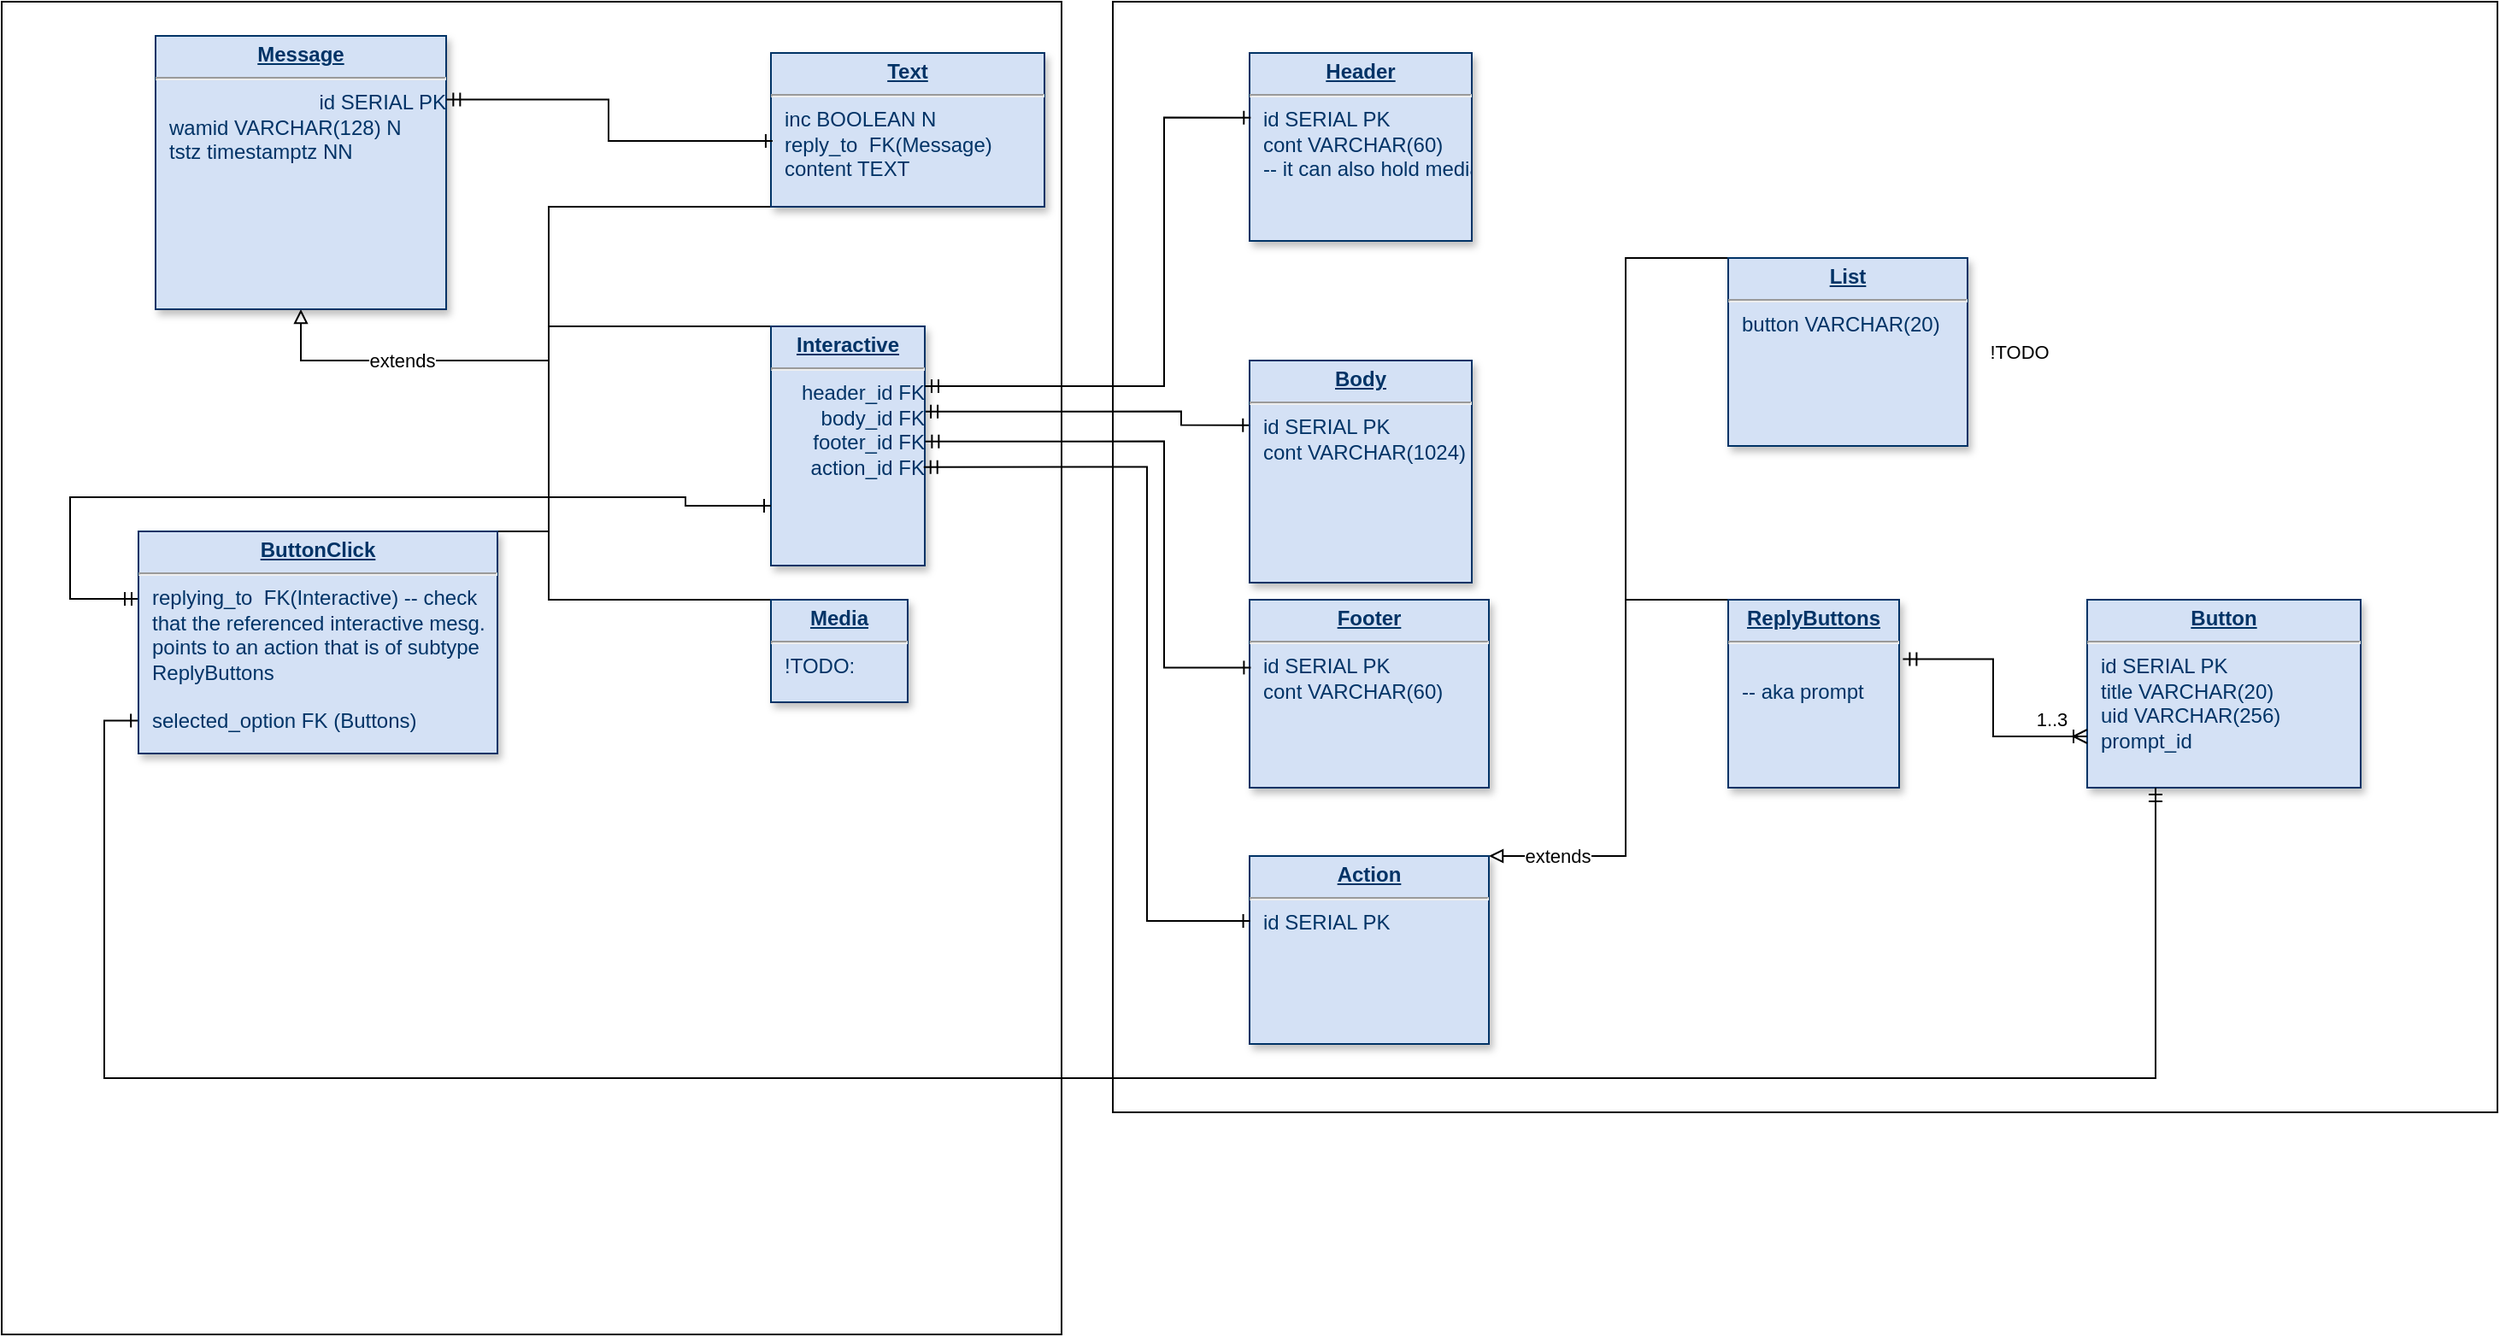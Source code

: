 <mxfile version="24.4.8" type="github">
  <diagram name="Page-1" id="efa7a0a1-bf9b-a30e-e6df-94a7791c09e9">
    <mxGraphModel dx="2157" dy="639" grid="1" gridSize="10" guides="1" tooltips="1" connect="1" arrows="1" fold="1" page="1" pageScale="1" pageWidth="826" pageHeight="1169" background="none" math="0" shadow="0">
      <root>
        <mxCell id="0" />
        <mxCell id="1" parent="0" />
        <mxCell id="x31xWEzWIyK6hI3RB34R-149" value="" style="rounded=0;whiteSpace=wrap;html=1;fontFamily=Helvetica;fontSize=11;fontColor=default;labelBackgroundColor=default;align=left;" vertex="1" parent="1">
          <mxGeometry x="600" y="10" width="810" height="650" as="geometry" />
        </mxCell>
        <mxCell id="x31xWEzWIyK6hI3RB34R-148" value="" style="rounded=0;whiteSpace=wrap;html=1;fontFamily=Helvetica;fontSize=11;fontColor=default;labelBackgroundColor=default;align=left;" vertex="1" parent="1">
          <mxGeometry x="-50" y="10" width="620" height="780" as="geometry" />
        </mxCell>
        <mxCell id="x31xWEzWIyK6hI3RB34R-115" style="edgeStyle=orthogonalEdgeStyle;rounded=0;orthogonalLoop=1;jettySize=auto;html=1;startArrow=block;startFill=0;endArrow=none;endFill=0;entryX=0;entryY=1;entryDx=0;entryDy=0;" edge="1" parent="1" source="25" target="x31xWEzWIyK6hI3RB34R-122">
          <mxGeometry relative="1" as="geometry">
            <mxPoint x="380" y="100" as="targetPoint" />
            <Array as="points">
              <mxPoint x="125" y="220" />
              <mxPoint x="270" y="220" />
              <mxPoint x="270" y="130" />
            </Array>
          </mxGeometry>
        </mxCell>
        <mxCell id="x31xWEzWIyK6hI3RB34R-116" value="extends" style="edgeLabel;html=1;align=center;verticalAlign=middle;resizable=0;points=[];" vertex="1" connectable="0" parent="x31xWEzWIyK6hI3RB34R-115">
          <mxGeometry x="-0.551" y="-2" relative="1" as="geometry">
            <mxPoint y="-2" as="offset" />
          </mxGeometry>
        </mxCell>
        <mxCell id="25" value="&lt;p style=&quot;margin: 0px; margin-top: 4px; text-align: center; text-decoration: underline;&quot;&gt;&lt;strong&gt;Message&lt;/strong&gt;&lt;/p&gt;&lt;hr&gt;&lt;p align=&quot;right&quot; style=&quot;margin: 0px; margin-left: 8px;&quot;&gt;id SERIAL PK&lt;/p&gt;&lt;p style=&quot;margin: 0px; margin-left: 8px;&quot;&gt;wamid VARCHAR(128) N&lt;br&gt;&lt;/p&gt;&lt;p style=&quot;margin: 0px; margin-left: 8px;&quot;&gt;tstz timestamptz NN&lt;br&gt;&lt;/p&gt;&lt;p style=&quot;margin: 0px; margin-left: 8px;&quot;&gt;&lt;br&gt;&lt;/p&gt;" style="verticalAlign=top;align=left;overflow=fill;fontSize=12;fontFamily=Helvetica;html=1;strokeColor=#003366;shadow=1;fillColor=#D4E1F5;fontColor=#003366" parent="1" vertex="1">
          <mxGeometry x="40" y="30" width="170" height="160" as="geometry" />
        </mxCell>
        <mxCell id="x31xWEzWIyK6hI3RB34R-122" value="&lt;p style=&quot;margin: 0px; margin-top: 4px; text-align: center; text-decoration: underline;&quot;&gt;&lt;strong&gt;Text&lt;/strong&gt;&lt;/p&gt;&lt;hr&gt;&lt;p style=&quot;margin: 0px; margin-left: 8px;&quot;&gt;inc BOOLEAN N&lt;br&gt;&lt;/p&gt;&lt;p style=&quot;margin: 0px; margin-left: 8px;&quot;&gt;reply_to&amp;nbsp; FK(Message)&lt;/p&gt;&lt;p style=&quot;margin: 0px; margin-left: 8px;&quot;&gt;content TEXT&lt;br&gt;&lt;/p&gt;&lt;p style=&quot;margin: 0px; margin-left: 8px;&quot;&gt;&lt;br&gt;&lt;/p&gt;" style="verticalAlign=top;align=left;overflow=fill;fontSize=12;fontFamily=Helvetica;html=1;strokeColor=#003366;shadow=1;fillColor=#D4E1F5;fontColor=#003366" vertex="1" parent="1">
          <mxGeometry x="400" y="40" width="160" height="90" as="geometry" />
        </mxCell>
        <mxCell id="x31xWEzWIyK6hI3RB34R-123" style="edgeStyle=orthogonalEdgeStyle;rounded=0;orthogonalLoop=1;jettySize=auto;html=1;entryX=1.001;entryY=0.233;entryDx=0;entryDy=0;entryPerimeter=0;exitX=0.006;exitY=0.572;exitDx=0;exitDy=0;exitPerimeter=0;startArrow=ERone;startFill=0;endArrow=ERmandOne;endFill=0;" edge="1" parent="1" source="x31xWEzWIyK6hI3RB34R-122" target="25">
          <mxGeometry relative="1" as="geometry" />
        </mxCell>
        <mxCell id="x31xWEzWIyK6hI3RB34R-126" style="edgeStyle=orthogonalEdgeStyle;rounded=0;orthogonalLoop=1;jettySize=auto;html=1;exitX=0;exitY=0;exitDx=0;exitDy=0;endArrow=none;endFill=0;" edge="1" parent="1" source="x31xWEzWIyK6hI3RB34R-124">
          <mxGeometry relative="1" as="geometry">
            <mxPoint x="270" y="200" as="targetPoint" />
            <Array as="points">
              <mxPoint x="340" y="200" />
              <mxPoint x="340" y="200" />
            </Array>
          </mxGeometry>
        </mxCell>
        <mxCell id="x31xWEzWIyK6hI3RB34R-134" style="edgeStyle=orthogonalEdgeStyle;rounded=0;orthogonalLoop=1;jettySize=auto;html=1;exitX=0.995;exitY=0.356;exitDx=0;exitDy=0;entryX=0.001;entryY=0.291;entryDx=0;entryDy=0;strokeColor=default;align=center;verticalAlign=middle;fontFamily=Helvetica;fontSize=11;fontColor=default;labelBackgroundColor=default;startArrow=ERmandOne;startFill=0;endArrow=ERone;endFill=0;exitPerimeter=0;entryPerimeter=0;" edge="1" parent="1" source="x31xWEzWIyK6hI3RB34R-124" target="x31xWEzWIyK6hI3RB34R-130">
          <mxGeometry relative="1" as="geometry">
            <Array as="points">
              <mxPoint x="640" y="250" />
              <mxPoint x="640" y="258" />
            </Array>
          </mxGeometry>
        </mxCell>
        <mxCell id="x31xWEzWIyK6hI3RB34R-124" value="&lt;p style=&quot;margin: 0px; margin-top: 4px; text-align: center; text-decoration: underline;&quot;&gt;&lt;strong&gt;Interactive&lt;/strong&gt;&lt;/p&gt;&lt;hr&gt;&lt;p align=&quot;right&quot; style=&quot;margin: 0px; margin-left: 8px;&quot;&gt;header_id FK&lt;/p&gt;&lt;p align=&quot;right&quot; style=&quot;margin: 0px; margin-left: 8px;&quot;&gt;body_id FK&lt;/p&gt;&lt;p align=&quot;right&quot; style=&quot;margin: 0px; margin-left: 8px;&quot;&gt;footer_id FK&lt;/p&gt;&lt;p align=&quot;right&quot; style=&quot;margin: 0px; margin-left: 8px;&quot;&gt;action_id FK&lt;br&gt;&lt;/p&gt;&lt;p style=&quot;margin: 0px; margin-left: 8px;&quot;&gt;&lt;br&gt;&lt;/p&gt;" style="verticalAlign=top;align=left;overflow=fill;fontSize=12;fontFamily=Helvetica;html=1;strokeColor=#003366;shadow=1;fillColor=#D4E1F5;fontColor=#003366" vertex="1" parent="1">
          <mxGeometry x="400" y="200" width="90" height="140" as="geometry" />
        </mxCell>
        <mxCell id="x31xWEzWIyK6hI3RB34R-128" style="edgeStyle=orthogonalEdgeStyle;rounded=0;orthogonalLoop=1;jettySize=auto;html=1;endArrow=none;endFill=0;exitX=0;exitY=0;exitDx=0;exitDy=0;" edge="1" parent="1" source="x31xWEzWIyK6hI3RB34R-127">
          <mxGeometry relative="1" as="geometry">
            <mxPoint x="240" y="220" as="targetPoint" />
            <Array as="points">
              <mxPoint x="270" y="360" />
              <mxPoint x="270" y="220" />
            </Array>
          </mxGeometry>
        </mxCell>
        <mxCell id="x31xWEzWIyK6hI3RB34R-127" value="&lt;p style=&quot;margin: 0px; margin-top: 4px; text-align: center; text-decoration: underline;&quot;&gt;&lt;strong&gt;Media&lt;/strong&gt;&lt;/p&gt;&lt;hr&gt;&lt;p style=&quot;margin: 0px; margin-left: 8px;&quot;&gt;!TODO:&lt;/p&gt;&lt;p style=&quot;margin: 0px; margin-left: 8px;&quot;&gt;&lt;br&gt;&lt;/p&gt;" style="verticalAlign=top;align=left;overflow=fill;fontSize=12;fontFamily=Helvetica;html=1;strokeColor=#003366;shadow=1;fillColor=#D4E1F5;fontColor=#003366" vertex="1" parent="1">
          <mxGeometry x="400" y="360" width="80" height="60" as="geometry" />
        </mxCell>
        <mxCell id="x31xWEzWIyK6hI3RB34R-129" value="&lt;p style=&quot;margin: 0px; margin-top: 4px; text-align: center; text-decoration: underline;&quot;&gt;&lt;strong&gt;Header&lt;/strong&gt;&lt;/p&gt;&lt;hr&gt;&lt;p style=&quot;margin: 0px; margin-left: 8px;&quot;&gt;id SERIAL PK&lt;/p&gt;&lt;p style=&quot;margin: 0px; margin-left: 8px;&quot;&gt;cont VARCHAR(60)&lt;br&gt;&lt;/p&gt;&lt;p style=&quot;margin: 0px; margin-left: 8px;&quot;&gt;-- it can also hold media, but i think for now i will not implement it&lt;br&gt;&lt;/p&gt;" style="verticalAlign=top;align=left;overflow=fill;fontSize=12;fontFamily=Helvetica;html=1;strokeColor=#003366;shadow=1;fillColor=#D4E1F5;fontColor=#003366" vertex="1" parent="1">
          <mxGeometry x="680" y="40" width="130" height="110" as="geometry" />
        </mxCell>
        <mxCell id="x31xWEzWIyK6hI3RB34R-130" value="&lt;p style=&quot;margin: 0px; margin-top: 4px; text-align: center; text-decoration: underline;&quot;&gt;&lt;strong&gt;Body&lt;/strong&gt;&lt;/p&gt;&lt;hr&gt;&lt;p style=&quot;margin: 0px; margin-left: 8px;&quot;&gt;id SERIAL PK&lt;/p&gt;&lt;p style=&quot;margin: 0px; margin-left: 8px;&quot;&gt;cont VARCHAR(1024)&lt;br&gt;&lt;/p&gt;&lt;p style=&quot;margin: 0px; margin-left: 8px;&quot;&gt;&lt;br&gt;&lt;/p&gt;" style="verticalAlign=top;align=left;overflow=fill;fontSize=12;fontFamily=Helvetica;html=1;strokeColor=#003366;shadow=1;fillColor=#D4E1F5;fontColor=#003366" vertex="1" parent="1">
          <mxGeometry x="680" y="220" width="130" height="130" as="geometry" />
        </mxCell>
        <mxCell id="x31xWEzWIyK6hI3RB34R-131" value="&lt;p style=&quot;margin: 0px; margin-top: 4px; text-align: center; text-decoration: underline;&quot;&gt;&lt;strong&gt;Footer&lt;/strong&gt;&lt;/p&gt;&lt;hr&gt;&lt;p style=&quot;margin: 0px; margin-left: 8px;&quot;&gt;id SERIAL PK&lt;/p&gt;&lt;p style=&quot;margin: 0px; margin-left: 8px;&quot;&gt;cont VARCHAR(60)&lt;br&gt;&lt;/p&gt;&lt;p style=&quot;margin: 0px; margin-left: 8px;&quot;&gt;&lt;br&gt;&lt;/p&gt;&lt;p style=&quot;margin: 0px; margin-left: 8px;&quot;&gt;&lt;br&gt;&lt;/p&gt;" style="verticalAlign=top;align=left;overflow=fill;fontSize=12;fontFamily=Helvetica;html=1;strokeColor=#003366;shadow=1;fillColor=#D4E1F5;fontColor=#003366" vertex="1" parent="1">
          <mxGeometry x="680" y="360" width="140" height="110" as="geometry" />
        </mxCell>
        <mxCell id="x31xWEzWIyK6hI3RB34R-141" style="edgeStyle=orthogonalEdgeStyle;rounded=0;orthogonalLoop=1;jettySize=auto;html=1;exitX=1;exitY=0;exitDx=0;exitDy=0;entryX=0;entryY=0;entryDx=0;entryDy=0;strokeColor=default;align=center;verticalAlign=middle;fontFamily=Helvetica;fontSize=11;fontColor=default;labelBackgroundColor=default;startArrow=block;startFill=0;endArrow=none;endFill=0;" edge="1" parent="1" source="x31xWEzWIyK6hI3RB34R-132" target="x31xWEzWIyK6hI3RB34R-138">
          <mxGeometry relative="1" as="geometry">
            <Array as="points">
              <mxPoint x="900" y="510" />
              <mxPoint x="900" y="160" />
            </Array>
          </mxGeometry>
        </mxCell>
        <mxCell id="x31xWEzWIyK6hI3RB34R-142" value="extends" style="edgeLabel;html=1;align=center;verticalAlign=middle;resizable=0;points=[];fontFamily=Helvetica;fontSize=11;fontColor=default;labelBackgroundColor=default;" vertex="1" connectable="0" parent="x31xWEzWIyK6hI3RB34R-141">
          <mxGeometry x="-0.884" relative="1" as="geometry">
            <mxPoint x="11" as="offset" />
          </mxGeometry>
        </mxCell>
        <mxCell id="x31xWEzWIyK6hI3RB34R-132" value="&lt;p style=&quot;margin: 0px; margin-top: 4px; text-align: center; text-decoration: underline;&quot;&gt;&lt;strong&gt;Action&lt;/strong&gt;&lt;/p&gt;&lt;hr&gt;&lt;p style=&quot;margin: 0px; margin-left: 8px;&quot;&gt;id SERIAL PK&lt;br&gt;&lt;/p&gt;&lt;br&gt;&lt;p style=&quot;margin: 0px; margin-left: 8px;&quot;&gt;&lt;br&gt;&lt;/p&gt;" style="verticalAlign=top;align=left;overflow=fill;fontSize=12;fontFamily=Helvetica;html=1;strokeColor=#003366;shadow=1;fillColor=#D4E1F5;fontColor=#003366" vertex="1" parent="1">
          <mxGeometry x="680" y="510" width="140" height="110" as="geometry" />
        </mxCell>
        <mxCell id="x31xWEzWIyK6hI3RB34R-133" style="edgeStyle=orthogonalEdgeStyle;rounded=0;orthogonalLoop=1;jettySize=auto;html=1;exitX=1;exitY=0.25;exitDx=0;exitDy=0;entryX=0.005;entryY=0.344;entryDx=0;entryDy=0;entryPerimeter=0;strokeColor=default;align=center;verticalAlign=middle;fontFamily=Helvetica;fontSize=11;fontColor=default;labelBackgroundColor=default;startArrow=ERmandOne;startFill=0;endArrow=ERone;endFill=0;" edge="1" parent="1" source="x31xWEzWIyK6hI3RB34R-124" target="x31xWEzWIyK6hI3RB34R-129">
          <mxGeometry relative="1" as="geometry">
            <Array as="points">
              <mxPoint x="630" y="235" />
              <mxPoint x="630" y="78" />
            </Array>
          </mxGeometry>
        </mxCell>
        <mxCell id="x31xWEzWIyK6hI3RB34R-136" style="edgeStyle=orthogonalEdgeStyle;rounded=0;orthogonalLoop=1;jettySize=auto;html=1;strokeColor=default;align=center;verticalAlign=middle;fontFamily=Helvetica;fontSize=11;fontColor=default;labelBackgroundColor=default;startArrow=ERone;startFill=0;endArrow=ERmandOne;endFill=0;entryX=1.002;entryY=0.481;entryDx=0;entryDy=0;entryPerimeter=0;exitX=0.005;exitY=0.361;exitDx=0;exitDy=0;exitPerimeter=0;" edge="1" parent="1" source="x31xWEzWIyK6hI3RB34R-131" target="x31xWEzWIyK6hI3RB34R-124">
          <mxGeometry relative="1" as="geometry">
            <mxPoint x="510" y="260" as="targetPoint" />
            <Array as="points">
              <mxPoint x="630" y="400" />
              <mxPoint x="630" y="267" />
            </Array>
          </mxGeometry>
        </mxCell>
        <mxCell id="x31xWEzWIyK6hI3RB34R-137" style="edgeStyle=orthogonalEdgeStyle;rounded=0;orthogonalLoop=1;jettySize=auto;html=1;exitX=0.002;exitY=0.345;exitDx=0;exitDy=0;entryX=0.993;entryY=0.588;entryDx=0;entryDy=0;entryPerimeter=0;strokeColor=default;align=center;verticalAlign=middle;fontFamily=Helvetica;fontSize=11;fontColor=default;labelBackgroundColor=default;startArrow=ERone;startFill=0;endArrow=ERmandOne;endFill=0;exitPerimeter=0;" edge="1" parent="1" source="x31xWEzWIyK6hI3RB34R-132" target="x31xWEzWIyK6hI3RB34R-124">
          <mxGeometry relative="1" as="geometry">
            <Array as="points">
              <mxPoint x="620" y="548" />
              <mxPoint x="620" y="282" />
            </Array>
          </mxGeometry>
        </mxCell>
        <mxCell id="x31xWEzWIyK6hI3RB34R-138" value="&lt;p style=&quot;margin: 0px; margin-top: 4px; text-align: center; text-decoration: underline;&quot;&gt;&lt;strong&gt;List&lt;/strong&gt;&lt;/p&gt;&lt;hr&gt;&lt;p style=&quot;margin: 0px; margin-left: 8px;&quot;&gt;button VARCHAR(20)&lt;br&gt;&lt;/p&gt;&lt;br&gt;&lt;p style=&quot;margin: 0px; margin-left: 8px;&quot;&gt;&lt;br&gt;&lt;/p&gt;" style="verticalAlign=top;align=left;overflow=fill;fontSize=12;fontFamily=Helvetica;html=1;strokeColor=#003366;shadow=1;fillColor=#D4E1F5;fontColor=#003366" vertex="1" parent="1">
          <mxGeometry x="960" y="160" width="140" height="110" as="geometry" />
        </mxCell>
        <mxCell id="x31xWEzWIyK6hI3RB34R-145" style="edgeStyle=orthogonalEdgeStyle;rounded=0;orthogonalLoop=1;jettySize=auto;html=1;exitX=0;exitY=0;exitDx=0;exitDy=0;strokeColor=default;align=center;verticalAlign=middle;fontFamily=Helvetica;fontSize=11;fontColor=default;labelBackgroundColor=default;startArrow=none;startFill=0;endArrow=none;endFill=0;" edge="1" parent="1" source="x31xWEzWIyK6hI3RB34R-139">
          <mxGeometry relative="1" as="geometry">
            <mxPoint x="900" y="360" as="targetPoint" />
            <Array as="points">
              <mxPoint x="900" y="360" />
            </Array>
          </mxGeometry>
        </mxCell>
        <mxCell id="x31xWEzWIyK6hI3RB34R-139" value="&lt;p style=&quot;margin: 0px; margin-top: 4px; text-align: center; text-decoration: underline;&quot;&gt;&lt;strong&gt;ReplyButtons&lt;/strong&gt;&lt;/p&gt;&lt;hr&gt;&lt;br&gt;&lt;p style=&quot;margin: 0px; margin-left: 8px;&quot;&gt;-- aka prompt&lt;br&gt;&lt;/p&gt;&lt;br&gt;&lt;p style=&quot;margin: 0px; margin-left: 8px;&quot;&gt;&lt;br&gt;&lt;/p&gt;" style="verticalAlign=top;align=left;overflow=fill;fontSize=12;fontFamily=Helvetica;html=1;strokeColor=#003366;shadow=1;fillColor=#D4E1F5;fontColor=#003366" vertex="1" parent="1">
          <mxGeometry x="960" y="360" width="100" height="110" as="geometry" />
        </mxCell>
        <mxCell id="x31xWEzWIyK6hI3RB34R-146" value="!TODO" style="text;html=1;align=center;verticalAlign=middle;resizable=0;points=[];autosize=1;strokeColor=none;fillColor=none;fontFamily=Helvetica;fontSize=11;fontColor=default;labelBackgroundColor=default;" vertex="1" parent="1">
          <mxGeometry x="1100" y="200" width="60" height="30" as="geometry" />
        </mxCell>
        <mxCell id="x31xWEzWIyK6hI3RB34R-147" value="&lt;p style=&quot;margin: 0px; margin-top: 4px; text-align: center; text-decoration: underline;&quot;&gt;&lt;strong&gt;Button&lt;/strong&gt;&lt;/p&gt;&lt;hr&gt;&lt;p style=&quot;margin: 0px; margin-left: 8px;&quot;&gt;id SERIAL PK&lt;/p&gt;&lt;p style=&quot;margin: 0px; margin-left: 8px;&quot;&gt;title VARCHAR(20)&lt;br&gt;&lt;/p&gt;&lt;p style=&quot;margin: 0px; margin-left: 8px;&quot;&gt;uid VARCHAR(256)&lt;/p&gt;&lt;p style=&quot;margin: 0px; margin-left: 8px;&quot;&gt;prompt_id&lt;br&gt;&lt;/p&gt;&lt;br&gt;&lt;p style=&quot;margin: 0px; margin-left: 8px;&quot;&gt;&lt;br&gt;&lt;/p&gt;" style="verticalAlign=top;align=left;overflow=fill;fontSize=12;fontFamily=Helvetica;html=1;strokeColor=#003366;shadow=1;fillColor=#D4E1F5;fontColor=#003366" vertex="1" parent="1">
          <mxGeometry x="1170" y="360" width="160" height="110" as="geometry" />
        </mxCell>
        <mxCell id="x31xWEzWIyK6hI3RB34R-151" style="edgeStyle=orthogonalEdgeStyle;rounded=0;orthogonalLoop=1;jettySize=auto;html=1;entryX=1.022;entryY=0.316;entryDx=0;entryDy=0;entryPerimeter=0;strokeColor=default;align=center;verticalAlign=middle;fontFamily=Helvetica;fontSize=11;fontColor=default;labelBackgroundColor=default;startArrow=ERoneToMany;startFill=0;endArrow=ERmandOne;endFill=0;" edge="1" parent="1" source="x31xWEzWIyK6hI3RB34R-147" target="x31xWEzWIyK6hI3RB34R-139">
          <mxGeometry relative="1" as="geometry">
            <Array as="points">
              <mxPoint x="1115" y="440" />
              <mxPoint x="1115" y="395" />
            </Array>
          </mxGeometry>
        </mxCell>
        <mxCell id="x31xWEzWIyK6hI3RB34R-152" value="1..3" style="edgeLabel;html=1;align=center;verticalAlign=middle;resizable=0;points=[];fontFamily=Helvetica;fontSize=11;fontColor=default;labelBackgroundColor=default;" vertex="1" connectable="0" parent="x31xWEzWIyK6hI3RB34R-151">
          <mxGeometry x="-0.716" relative="1" as="geometry">
            <mxPoint y="-10" as="offset" />
          </mxGeometry>
        </mxCell>
        <mxCell id="x31xWEzWIyK6hI3RB34R-157" style="edgeStyle=orthogonalEdgeStyle;rounded=0;orthogonalLoop=1;jettySize=auto;html=1;strokeColor=default;align=center;verticalAlign=middle;fontFamily=Helvetica;fontSize=11;fontColor=default;labelBackgroundColor=default;startArrow=none;startFill=0;endArrow=none;endFill=0;exitX=1;exitY=0;exitDx=0;exitDy=0;" edge="1" parent="1" source="x31xWEzWIyK6hI3RB34R-156">
          <mxGeometry relative="1" as="geometry">
            <mxPoint x="270" y="330" as="targetPoint" />
          </mxGeometry>
        </mxCell>
        <mxCell id="x31xWEzWIyK6hI3RB34R-159" style="edgeStyle=orthogonalEdgeStyle;rounded=0;orthogonalLoop=1;jettySize=auto;html=1;exitX=0;exitY=0.304;exitDx=0;exitDy=0;entryX=0;entryY=0.75;entryDx=0;entryDy=0;strokeColor=default;align=center;verticalAlign=middle;fontFamily=Helvetica;fontSize=11;fontColor=default;labelBackgroundColor=default;startArrow=ERmandOne;startFill=0;endArrow=ERone;endFill=0;exitPerimeter=0;" edge="1" parent="1" source="x31xWEzWIyK6hI3RB34R-156" target="x31xWEzWIyK6hI3RB34R-124">
          <mxGeometry relative="1" as="geometry">
            <Array as="points">
              <mxPoint x="-10" y="360" />
              <mxPoint x="-10" y="300" />
              <mxPoint x="350" y="300" />
              <mxPoint x="350" y="305" />
            </Array>
          </mxGeometry>
        </mxCell>
        <mxCell id="x31xWEzWIyK6hI3RB34R-160" style="edgeStyle=orthogonalEdgeStyle;rounded=0;orthogonalLoop=1;jettySize=auto;html=1;exitX=-0.002;exitY=0.852;exitDx=0;exitDy=0;entryX=0.25;entryY=1;entryDx=0;entryDy=0;strokeColor=default;align=center;verticalAlign=middle;fontFamily=Helvetica;fontSize=11;fontColor=default;labelBackgroundColor=default;startArrow=ERone;startFill=0;endArrow=ERmandOne;endFill=0;exitPerimeter=0;" edge="1" parent="1" source="x31xWEzWIyK6hI3RB34R-156" target="x31xWEzWIyK6hI3RB34R-147">
          <mxGeometry relative="1" as="geometry">
            <Array as="points">
              <mxPoint x="10" y="431" />
              <mxPoint x="10" y="640" />
              <mxPoint x="1210" y="640" />
            </Array>
          </mxGeometry>
        </mxCell>
        <mxCell id="x31xWEzWIyK6hI3RB34R-156" value="&lt;p style=&quot;margin: 0px; margin-top: 4px; text-align: center; text-decoration: underline;&quot;&gt;&lt;strong&gt;ButtonClick&lt;/strong&gt;&lt;/p&gt;&lt;hr&gt;&lt;p style=&quot;margin: 0px; margin-left: 8px;&quot;&gt;replying_to&amp;nbsp; FK(Interactive) -- check&lt;/p&gt;&lt;p style=&quot;margin: 0px; margin-left: 8px;&quot;&gt;that the referenced interactive mesg.&lt;/p&gt;&lt;p style=&quot;margin: 0px; margin-left: 8px;&quot;&gt;points to an action that is of subtype&lt;/p&gt;&lt;p style=&quot;margin: 0px; margin-left: 8px;&quot;&gt;ReplyButtons&lt;br&gt;&lt;/p&gt;&lt;br&gt;&lt;p style=&quot;margin: 0px; margin-left: 8px;&quot;&gt;selected_option FK (Buttons)&lt;br&gt;&lt;/p&gt;&lt;p style=&quot;margin: 0px; margin-left: 8px;&quot;&gt;&lt;br&gt;&lt;/p&gt;" style="verticalAlign=top;align=left;overflow=fill;fontSize=12;fontFamily=Helvetica;html=1;strokeColor=#003366;shadow=1;fillColor=#D4E1F5;fontColor=#003366" vertex="1" parent="1">
          <mxGeometry x="30" y="320" width="210" height="130" as="geometry" />
        </mxCell>
      </root>
    </mxGraphModel>
  </diagram>
</mxfile>
